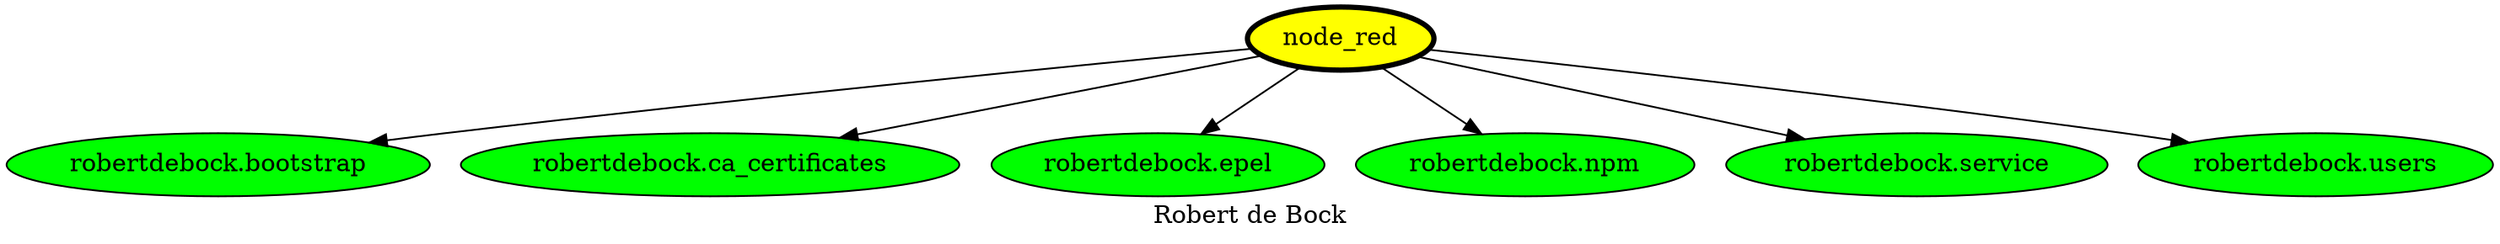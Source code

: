 digraph PhiloDilemma {
  label = "Robert de Bock" ;
  overlap=false
  {
    "node_red" [fillcolor=yellow style=filled penwidth=3]
    "robertdebock.bootstrap" [fillcolor=green style=filled]
    "robertdebock.ca_certificates" [fillcolor=green style=filled]
    "robertdebock.epel" [fillcolor=green style=filled]
    "robertdebock.npm" [fillcolor=green style=filled]
    "robertdebock.service" [fillcolor=green style=filled]
    "robertdebock.users" [fillcolor=green style=filled]
  }
  "node_red" -> "robertdebock.bootstrap"
  "node_red" -> "robertdebock.ca_certificates"
  "node_red" -> "robertdebock.epel"
  "node_red" -> "robertdebock.npm"
  "node_red" -> "robertdebock.service"
  "node_red" -> "robertdebock.users"
}
